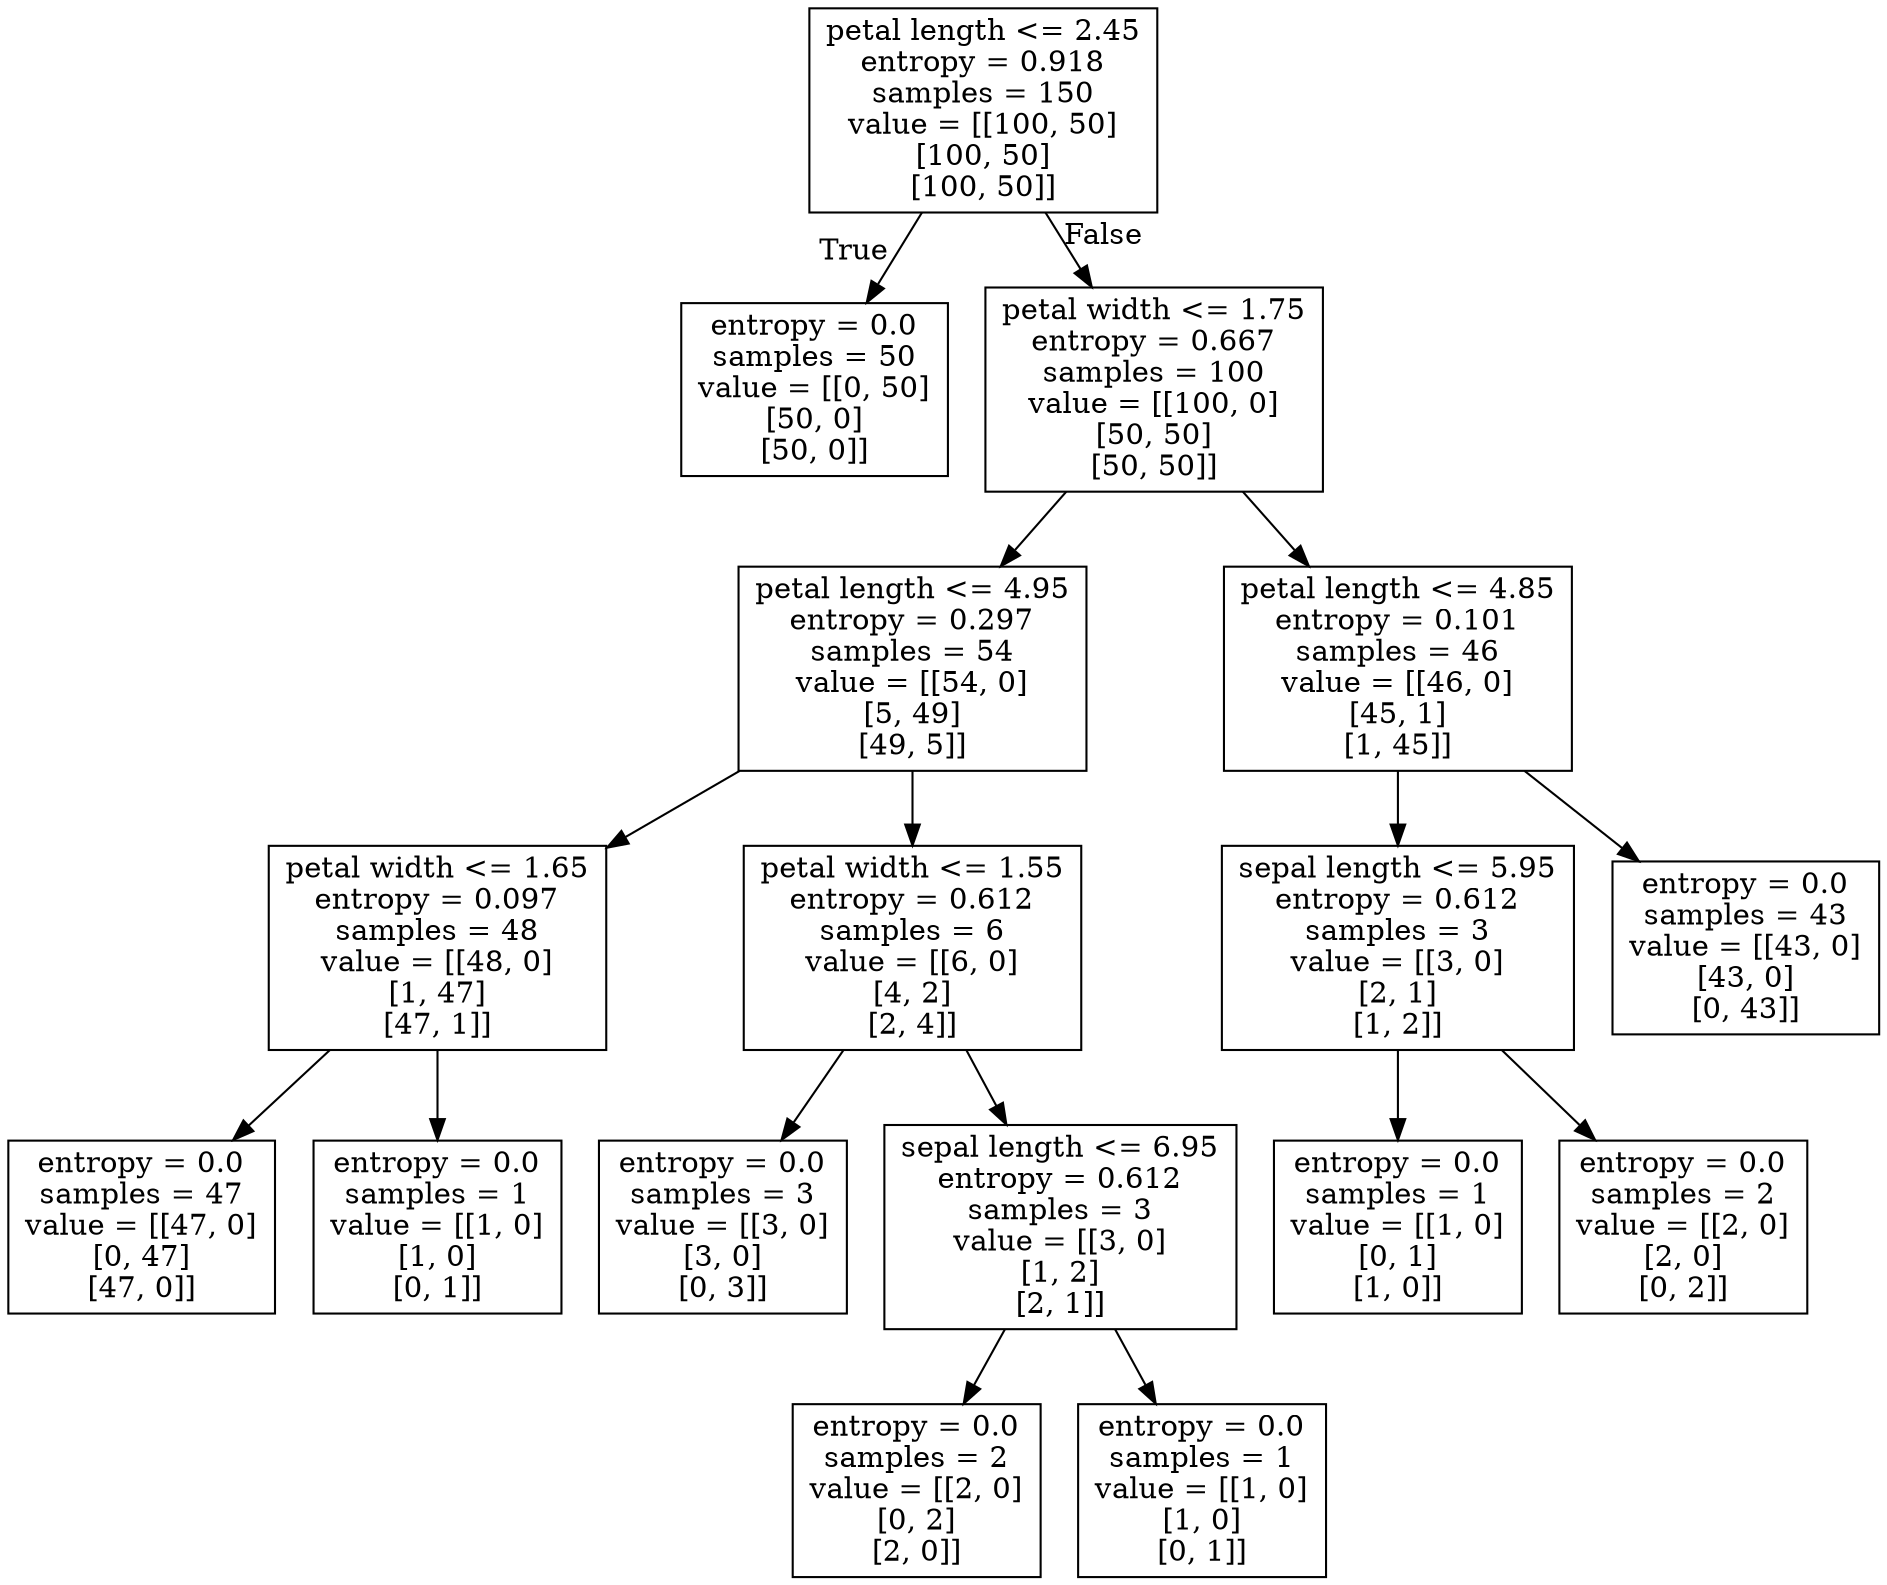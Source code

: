 digraph Tree {
node [shape=box] ;
0 [label="petal length <= 2.45\nentropy = 0.918\nsamples = 150\nvalue = [[100, 50]\n[100, 50]\n[100, 50]]"] ;
1 [label="entropy = 0.0\nsamples = 50\nvalue = [[0, 50]\n[50, 0]\n[50, 0]]"] ;
0 -> 1 [labeldistance=2.5, labelangle=45, headlabel="True"] ;
2 [label="petal width <= 1.75\nentropy = 0.667\nsamples = 100\nvalue = [[100, 0]\n[50, 50]\n[50, 50]]"] ;
0 -> 2 [labeldistance=2.5, labelangle=-45, headlabel="False"] ;
3 [label="petal length <= 4.95\nentropy = 0.297\nsamples = 54\nvalue = [[54, 0]\n[5, 49]\n[49, 5]]"] ;
2 -> 3 ;
4 [label="petal width <= 1.65\nentropy = 0.097\nsamples = 48\nvalue = [[48, 0]\n[1, 47]\n[47, 1]]"] ;
3 -> 4 ;
5 [label="entropy = 0.0\nsamples = 47\nvalue = [[47, 0]\n[0, 47]\n[47, 0]]"] ;
4 -> 5 ;
6 [label="entropy = 0.0\nsamples = 1\nvalue = [[1, 0]\n[1, 0]\n[0, 1]]"] ;
4 -> 6 ;
7 [label="petal width <= 1.55\nentropy = 0.612\nsamples = 6\nvalue = [[6, 0]\n[4, 2]\n[2, 4]]"] ;
3 -> 7 ;
8 [label="entropy = 0.0\nsamples = 3\nvalue = [[3, 0]\n[3, 0]\n[0, 3]]"] ;
7 -> 8 ;
9 [label="sepal length <= 6.95\nentropy = 0.612\nsamples = 3\nvalue = [[3, 0]\n[1, 2]\n[2, 1]]"] ;
7 -> 9 ;
10 [label="entropy = 0.0\nsamples = 2\nvalue = [[2, 0]\n[0, 2]\n[2, 0]]"] ;
9 -> 10 ;
11 [label="entropy = 0.0\nsamples = 1\nvalue = [[1, 0]\n[1, 0]\n[0, 1]]"] ;
9 -> 11 ;
12 [label="petal length <= 4.85\nentropy = 0.101\nsamples = 46\nvalue = [[46, 0]\n[45, 1]\n[1, 45]]"] ;
2 -> 12 ;
13 [label="sepal length <= 5.95\nentropy = 0.612\nsamples = 3\nvalue = [[3, 0]\n[2, 1]\n[1, 2]]"] ;
12 -> 13 ;
14 [label="entropy = 0.0\nsamples = 1\nvalue = [[1, 0]\n[0, 1]\n[1, 0]]"] ;
13 -> 14 ;
15 [label="entropy = 0.0\nsamples = 2\nvalue = [[2, 0]\n[2, 0]\n[0, 2]]"] ;
13 -> 15 ;
16 [label="entropy = 0.0\nsamples = 43\nvalue = [[43, 0]\n[43, 0]\n[0, 43]]"] ;
12 -> 16 ;
}